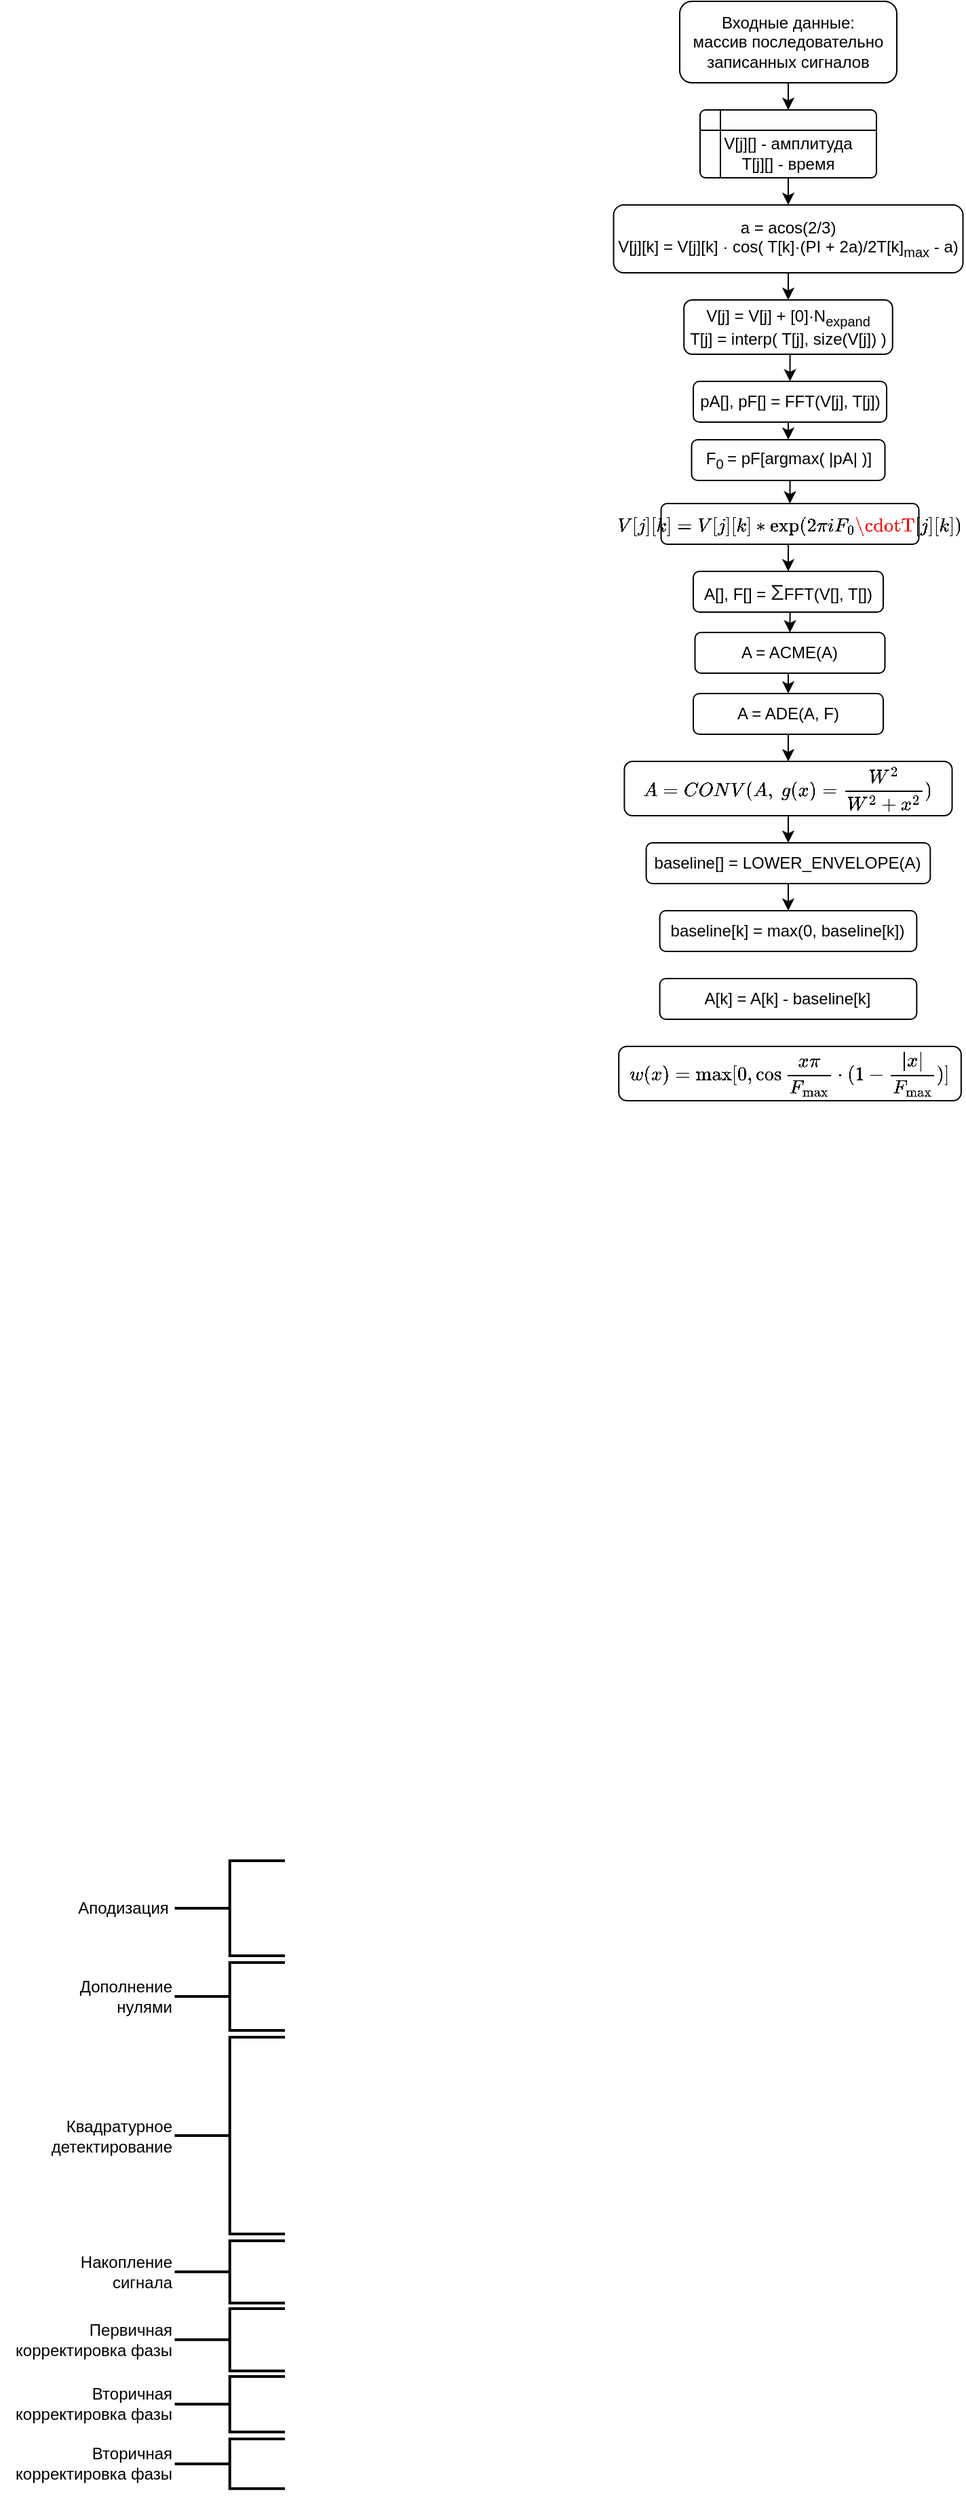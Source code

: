 <mxfile version="13.10.5" type="device"><diagram id="C5RBs43oDa-KdzZeNtuy" name="Page-1"><mxGraphModel dx="1218" dy="560" grid="1" gridSize="10" guides="1" tooltips="1" connect="1" arrows="1" fold="1" page="0" pageScale="1" pageWidth="827" pageHeight="1169" math="1" shadow="0"><root><mxCell id="WIyWlLk6GJQsqaUBKTNV-0"/><mxCell id="WIyWlLk6GJQsqaUBKTNV-1" parent="WIyWlLk6GJQsqaUBKTNV-0"/><mxCell id="m1tSVag4i7gCfTnC-sr6-1" value="" style="edgeStyle=orthogonalEdgeStyle;rounded=0;orthogonalLoop=1;jettySize=auto;html=1;" edge="1" parent="WIyWlLk6GJQsqaUBKTNV-1" source="WIyWlLk6GJQsqaUBKTNV-3" target="m1tSVag4i7gCfTnC-sr6-0"><mxGeometry relative="1" as="geometry"/></mxCell><mxCell id="WIyWlLk6GJQsqaUBKTNV-3" value="Входные данные:&lt;br&gt;массив последовательно записанных сигналов" style="rounded=1;whiteSpace=wrap;html=1;fontSize=12;glass=0;strokeWidth=1;shadow=0;" parent="WIyWlLk6GJQsqaUBKTNV-1" vertex="1"><mxGeometry x="150" y="40" width="160" height="60" as="geometry"/></mxCell><mxCell id="m1tSVag4i7gCfTnC-sr6-29" style="edgeStyle=orthogonalEdgeStyle;rounded=0;orthogonalLoop=1;jettySize=auto;html=1;exitX=0.5;exitY=1;exitDx=0;exitDy=0;" edge="1" parent="WIyWlLk6GJQsqaUBKTNV-1" source="m1tSVag4i7gCfTnC-sr6-0" target="m1tSVag4i7gCfTnC-sr6-5"><mxGeometry relative="1" as="geometry"/></mxCell><mxCell id="m1tSVag4i7gCfTnC-sr6-0" value="&lt;span style=&quot;font-weight: normal&quot;&gt;&lt;br&gt;V[j][] - амплитуда&lt;br&gt;T[j][] - время&lt;/span&gt;" style="shape=internalStorage;whiteSpace=wrap;html=1;dx=15;dy=15;rounded=1;arcSize=8;strokeWidth=1;verticalAlign=middle;fontStyle=1" vertex="1" parent="WIyWlLk6GJQsqaUBKTNV-1"><mxGeometry x="165" y="120" width="130" height="50" as="geometry"/></mxCell><mxCell id="m1tSVag4i7gCfTnC-sr6-33" style="edgeStyle=orthogonalEdgeStyle;rounded=0;orthogonalLoop=1;jettySize=auto;html=1;exitX=0.5;exitY=1;exitDx=0;exitDy=0;entryX=0.5;entryY=0;entryDx=0;entryDy=0;" edge="1" parent="WIyWlLk6GJQsqaUBKTNV-1" source="m1tSVag4i7gCfTnC-sr6-5" target="m1tSVag4i7gCfTnC-sr6-31"><mxGeometry relative="1" as="geometry"/></mxCell><mxCell id="m1tSVag4i7gCfTnC-sr6-5" value="a = acos(2/3)&lt;br&gt;V[j][k] = V[j][k] ·&amp;nbsp;cos( T[k]·(PI + 2a)/2T[k]&lt;sub&gt;max&lt;/sub&gt; - a)" style="rounded=1;whiteSpace=wrap;html=1;strokeWidth=1;align=center;" vertex="1" parent="WIyWlLk6GJQsqaUBKTNV-1"><mxGeometry x="101.26" y="190" width="257.5" height="50" as="geometry"/></mxCell><mxCell id="m1tSVag4i7gCfTnC-sr6-55" style="edgeStyle=orthogonalEdgeStyle;rounded=0;orthogonalLoop=1;jettySize=auto;html=1;exitX=0.5;exitY=1;exitDx=0;exitDy=0;entryX=0.5;entryY=0;entryDx=0;entryDy=0;" edge="1" parent="WIyWlLk6GJQsqaUBKTNV-1" source="m1tSVag4i7gCfTnC-sr6-8" target="m1tSVag4i7gCfTnC-sr6-23"><mxGeometry relative="1" as="geometry"/></mxCell><mxCell id="m1tSVag4i7gCfTnC-sr6-8" value="&lt;p style=&quot;margin: 0px ; font-stretch: normal ; line-height: normal ; font-family: &amp;#34;helvetica neue&amp;#34;&quot;&gt;&lt;font style=&quot;font-size: 12px&quot;&gt;$$V[j][k] = V[j][k] * \exp(2\pi i F_0\cdotT[j][k])$$&lt;/font&gt;&lt;/p&gt;" style="rounded=1;whiteSpace=wrap;html=1;strokeWidth=1;" vertex="1" parent="WIyWlLk6GJQsqaUBKTNV-1"><mxGeometry x="136.25" y="410" width="190" height="30" as="geometry"/></mxCell><mxCell id="m1tSVag4i7gCfTnC-sr6-13" style="edgeStyle=orthogonalEdgeStyle;rounded=0;orthogonalLoop=1;jettySize=auto;html=1;exitX=0.5;exitY=1;exitDx=0;exitDy=0;entryX=0.5;entryY=0;entryDx=0;entryDy=0;" edge="1" parent="WIyWlLk6GJQsqaUBKTNV-1" source="m1tSVag4i7gCfTnC-sr6-30" target="m1tSVag4i7gCfTnC-sr6-24"><mxGeometry relative="1" as="geometry"><mxPoint x="229.995" y="350" as="sourcePoint"/></mxGeometry></mxCell><mxCell id="m1tSVag4i7gCfTnC-sr6-16" value="" style="group" vertex="1" connectable="0" parent="WIyWlLk6GJQsqaUBKTNV-1"><mxGeometry x="-280" y="1410" width="139" height="70" as="geometry"/></mxCell><mxCell id="m1tSVag4i7gCfTnC-sr6-14" value="" style="strokeWidth=2;html=1;shape=mxgraph.flowchart.annotation_2;align=left;labelPosition=right;pointerEvents=1;" vertex="1" parent="m1tSVag4i7gCfTnC-sr6-16"><mxGeometry x="57.75" width="81.25" height="70" as="geometry"/></mxCell><mxCell id="m1tSVag4i7gCfTnC-sr6-15" value="Аподизация" style="text;html=1;strokeColor=none;fillColor=none;align=center;verticalAlign=middle;whiteSpace=wrap;rounded=0;" vertex="1" parent="m1tSVag4i7gCfTnC-sr6-16"><mxGeometry y="31.652" width="40" height="6.087" as="geometry"/></mxCell><mxCell id="m1tSVag4i7gCfTnC-sr6-17" value="" style="group;align=right;" vertex="1" connectable="0" parent="WIyWlLk6GJQsqaUBKTNV-1"><mxGeometry x="-280" y="1485" width="139" height="60" as="geometry"/></mxCell><mxCell id="m1tSVag4i7gCfTnC-sr6-18" value="" style="strokeWidth=2;html=1;shape=mxgraph.flowchart.annotation_2;align=left;labelPosition=right;pointerEvents=1;" vertex="1" parent="m1tSVag4i7gCfTnC-sr6-17"><mxGeometry x="57.75" width="81.25" height="50" as="geometry"/></mxCell><mxCell id="m1tSVag4i7gCfTnC-sr6-19" value="Дополнение нулями" style="text;html=1;strokeColor=none;fillColor=none;align=right;verticalAlign=middle;whiteSpace=wrap;rounded=0;" vertex="1" parent="m1tSVag4i7gCfTnC-sr6-17"><mxGeometry x="-22.25" y="6.31" width="80" height="37.39" as="geometry"/></mxCell><mxCell id="m1tSVag4i7gCfTnC-sr6-41" style="edgeStyle=orthogonalEdgeStyle;rounded=0;orthogonalLoop=1;jettySize=auto;html=1;exitX=0.5;exitY=1;exitDx=0;exitDy=0;entryX=0.5;entryY=0;entryDx=0;entryDy=0;" edge="1" parent="WIyWlLk6GJQsqaUBKTNV-1" source="m1tSVag4i7gCfTnC-sr6-23" target="m1tSVag4i7gCfTnC-sr6-39"><mxGeometry relative="1" as="geometry"/></mxCell><mxCell id="m1tSVag4i7gCfTnC-sr6-23" value="A[], F[] =&amp;nbsp;&lt;span style=&quot;font-size: 16px ; color: rgb(32 , 33 , 36) ; font-family: &amp;#34;arial&amp;#34; , sans-serif ; text-align: left&quot;&gt;Σ&lt;/span&gt;FFT(V[], T[])" style="rounded=1;whiteSpace=wrap;html=1;strokeWidth=1;" vertex="1" parent="WIyWlLk6GJQsqaUBKTNV-1"><mxGeometry x="159.99" y="460" width="140" height="30" as="geometry"/></mxCell><mxCell id="m1tSVag4i7gCfTnC-sr6-26" style="edgeStyle=orthogonalEdgeStyle;rounded=0;orthogonalLoop=1;jettySize=auto;html=1;exitX=0.5;exitY=1;exitDx=0;exitDy=0;entryX=0.5;entryY=0;entryDx=0;entryDy=0;" edge="1" parent="WIyWlLk6GJQsqaUBKTNV-1" source="m1tSVag4i7gCfTnC-sr6-24" target="m1tSVag4i7gCfTnC-sr6-8"><mxGeometry relative="1" as="geometry"/></mxCell><mxCell id="m1tSVag4i7gCfTnC-sr6-24" value="F&lt;sub&gt;0&amp;nbsp;&lt;/sub&gt;= pF[argmax( |pA| )]" style="rounded=1;whiteSpace=wrap;html=1;strokeWidth=1;" vertex="1" parent="WIyWlLk6GJQsqaUBKTNV-1"><mxGeometry x="158.75" y="363" width="142.5" height="30" as="geometry"/></mxCell><mxCell id="m1tSVag4i7gCfTnC-sr6-30" value="pA[], pF[] = FFT(V[j], T[j])" style="rounded=1;whiteSpace=wrap;html=1;strokeWidth=1;" vertex="1" parent="WIyWlLk6GJQsqaUBKTNV-1"><mxGeometry x="160.01" y="320" width="142.5" height="30" as="geometry"/></mxCell><mxCell id="m1tSVag4i7gCfTnC-sr6-34" style="edgeStyle=orthogonalEdgeStyle;rounded=0;orthogonalLoop=1;jettySize=auto;html=1;exitX=0.5;exitY=1;exitDx=0;exitDy=0;entryX=0.5;entryY=0;entryDx=0;entryDy=0;" edge="1" parent="WIyWlLk6GJQsqaUBKTNV-1" source="m1tSVag4i7gCfTnC-sr6-31" target="m1tSVag4i7gCfTnC-sr6-30"><mxGeometry relative="1" as="geometry"/></mxCell><mxCell id="m1tSVag4i7gCfTnC-sr6-31" value="V[j] = V[j] + [0]&lt;span style=&quot;color: rgba(0 , 0 , 0 , 0) ; font-family: monospace ; font-size: 0px&quot;&gt;%3CmxGraphModel%3E%3Croot%3E%3CmxCell%20id%3D%220%22%2F%3E%3CmxCell%20id%3D%221%22%20parent%3D%220%22%2F%3E%3CmxCell%20id%3D%222%22%20value%3D%22a%20%3D%20acos(2%2F3)%26lt%3Bbr%26gt%3BV%5Bk%5D%20%3D%20V%5Bk%5D%20*%20cos(%20t%26lt%3Bsub%26gt%3Bk%26lt%3B%2Fsub%26gt%3B%C2%B7(PI%20%2B%202a)%2F2t%26lt%3Bsub%26gt%3Bmax%26lt%3B%2Fsub%26gt%3B%20-%20a)%22%20style%3D%22rounded%3D1%3BwhiteSpace%3Dwrap%3Bhtml%3D1%3BstrokeWidth%3D1%3Balign%3Dcenter%3B%22%20vertex%3D%221%22%20parent%3D%221%22%3E%3CmxGeometry%20x%3D%22112.5%22%20y%3D%22290%22%20width%3D%22235%22%20height%3D%2240%22%20as%3D%22geometry%22%2F%3E%3C%2FmxCell%3E%3C%2Froot%3E%3C%2FmxGraphModel%3E&lt;/span&gt;·N&lt;sub&gt;expand&lt;/sub&gt;&lt;br&gt;T[j] = interp( T[j], size(V[j]) )" style="rounded=1;whiteSpace=wrap;html=1;strokeWidth=1;align=center;" vertex="1" parent="WIyWlLk6GJQsqaUBKTNV-1"><mxGeometry x="153.13" y="260" width="153.75" height="40" as="geometry"/></mxCell><mxCell id="m1tSVag4i7gCfTnC-sr6-35" value="" style="group;align=right;" vertex="1" connectable="0" parent="WIyWlLk6GJQsqaUBKTNV-1"><mxGeometry x="-280" y="1690" width="139" height="55" as="geometry"/></mxCell><mxCell id="m1tSVag4i7gCfTnC-sr6-36" value="" style="strokeWidth=2;html=1;shape=mxgraph.flowchart.annotation_2;align=left;labelPosition=right;pointerEvents=1;" vertex="1" parent="m1tSVag4i7gCfTnC-sr6-35"><mxGeometry x="57.75" width="81.25" height="45.833" as="geometry"/></mxCell><mxCell id="m1tSVag4i7gCfTnC-sr6-37" value="Накопление сигнала" style="text;html=1;strokeColor=none;fillColor=none;align=right;verticalAlign=middle;whiteSpace=wrap;rounded=0;" vertex="1" parent="m1tSVag4i7gCfTnC-sr6-35"><mxGeometry x="-22.25" y="5.784" width="80" height="34.274" as="geometry"/></mxCell><mxCell id="m1tSVag4i7gCfTnC-sr6-38" value="" style="group" vertex="1" connectable="0" parent="WIyWlLk6GJQsqaUBKTNV-1"><mxGeometry x="-330" y="1540" width="189" height="145" as="geometry"/></mxCell><mxCell id="m1tSVag4i7gCfTnC-sr6-22" value="Квадратурное&lt;br&gt;детектирование" style="text;html=1;strokeColor=none;fillColor=none;align=right;verticalAlign=middle;whiteSpace=wrap;rounded=0;" vertex="1" parent="m1tSVag4i7gCfTnC-sr6-38"><mxGeometry y="50.5" width="107.75" height="45" as="geometry"/></mxCell><mxCell id="m1tSVag4i7gCfTnC-sr6-21" value="" style="strokeWidth=2;html=1;shape=mxgraph.flowchart.annotation_2;align=left;labelPosition=right;pointerEvents=1;" vertex="1" parent="m1tSVag4i7gCfTnC-sr6-38"><mxGeometry x="107.75" width="81.25" height="145" as="geometry"/></mxCell><mxCell id="m1tSVag4i7gCfTnC-sr6-49" style="edgeStyle=orthogonalEdgeStyle;rounded=0;orthogonalLoop=1;jettySize=auto;html=1;exitX=0.5;exitY=1;exitDx=0;exitDy=0;entryX=0.5;entryY=0;entryDx=0;entryDy=0;" edge="1" parent="WIyWlLk6GJQsqaUBKTNV-1" source="m1tSVag4i7gCfTnC-sr6-39" target="m1tSVag4i7gCfTnC-sr6-45"><mxGeometry relative="1" as="geometry"/></mxCell><mxCell id="m1tSVag4i7gCfTnC-sr6-39" value="A = ACME(A)" style="rounded=1;whiteSpace=wrap;html=1;strokeWidth=1;" vertex="1" parent="WIyWlLk6GJQsqaUBKTNV-1"><mxGeometry x="161.25" y="505" width="140" height="30" as="geometry"/></mxCell><mxCell id="m1tSVag4i7gCfTnC-sr6-42" value="" style="group;align=right;" vertex="1" connectable="0" parent="WIyWlLk6GJQsqaUBKTNV-1"><mxGeometry x="-280" y="1740" width="139" height="55" as="geometry"/></mxCell><mxCell id="m1tSVag4i7gCfTnC-sr6-43" value="" style="strokeWidth=2;html=1;shape=mxgraph.flowchart.annotation_2;align=left;labelPosition=right;pointerEvents=1;" vertex="1" parent="m1tSVag4i7gCfTnC-sr6-42"><mxGeometry x="57.75" width="81.25" height="45.833" as="geometry"/></mxCell><mxCell id="m1tSVag4i7gCfTnC-sr6-44" value="Первичная корректировка фазы" style="text;html=1;strokeColor=none;fillColor=none;align=right;verticalAlign=middle;whiteSpace=wrap;rounded=0;" vertex="1" parent="m1tSVag4i7gCfTnC-sr6-42"><mxGeometry x="-70" y="5.78" width="127.75" height="34.27" as="geometry"/></mxCell><mxCell id="m1tSVag4i7gCfTnC-sr6-51" style="edgeStyle=orthogonalEdgeStyle;rounded=0;orthogonalLoop=1;jettySize=auto;html=1;exitX=0.5;exitY=1;exitDx=0;exitDy=0;entryX=0.5;entryY=0;entryDx=0;entryDy=0;" edge="1" parent="WIyWlLk6GJQsqaUBKTNV-1" source="m1tSVag4i7gCfTnC-sr6-45" target="m1tSVag4i7gCfTnC-sr6-50"><mxGeometry relative="1" as="geometry"/></mxCell><mxCell id="m1tSVag4i7gCfTnC-sr6-45" value="A = ADE(A, F)" style="rounded=1;whiteSpace=wrap;html=1;strokeWidth=1;" vertex="1" parent="WIyWlLk6GJQsqaUBKTNV-1"><mxGeometry x="160" y="550" width="140" height="30" as="geometry"/></mxCell><mxCell id="m1tSVag4i7gCfTnC-sr6-46" value="" style="group;align=right;" vertex="1" connectable="0" parent="WIyWlLk6GJQsqaUBKTNV-1"><mxGeometry x="-280" y="1790" width="139" height="49" as="geometry"/></mxCell><mxCell id="m1tSVag4i7gCfTnC-sr6-47" value="" style="strokeWidth=2;html=1;shape=mxgraph.flowchart.annotation_2;align=left;labelPosition=right;pointerEvents=1;" vertex="1" parent="m1tSVag4i7gCfTnC-sr6-46"><mxGeometry x="57.75" width="81.25" height="40.833" as="geometry"/></mxCell><mxCell id="m1tSVag4i7gCfTnC-sr6-48" value="Вторичная корректировка фазы" style="text;html=1;strokeColor=none;fillColor=none;align=right;verticalAlign=middle;whiteSpace=wrap;rounded=0;" vertex="1" parent="m1tSVag4i7gCfTnC-sr6-46"><mxGeometry x="-70" y="5.149" width="127.75" height="30.531" as="geometry"/></mxCell><mxCell id="m1tSVag4i7gCfTnC-sr6-58" style="edgeStyle=orthogonalEdgeStyle;rounded=0;orthogonalLoop=1;jettySize=auto;html=1;exitX=0.5;exitY=1;exitDx=0;exitDy=0;entryX=0.5;entryY=0;entryDx=0;entryDy=0;" edge="1" parent="WIyWlLk6GJQsqaUBKTNV-1" source="m1tSVag4i7gCfTnC-sr6-50" target="m1tSVag4i7gCfTnC-sr6-56"><mxGeometry relative="1" as="geometry"/></mxCell><mxCell id="m1tSVag4i7gCfTnC-sr6-50" value="$$A = {CONV}(A,\ g(x)=\frac{W^2}{W^2+x^2})$$" style="rounded=1;whiteSpace=wrap;html=1;strokeWidth=1;fontStyle=1" vertex="1" parent="WIyWlLk6GJQsqaUBKTNV-1"><mxGeometry x="109.2" y="600" width="241.57" height="40" as="geometry"/></mxCell><mxCell id="m1tSVag4i7gCfTnC-sr6-52" value="" style="group;align=right;" vertex="1" connectable="0" parent="WIyWlLk6GJQsqaUBKTNV-1"><mxGeometry x="-280" y="1836" width="139" height="44" as="geometry"/></mxCell><mxCell id="m1tSVag4i7gCfTnC-sr6-53" value="" style="strokeWidth=2;html=1;shape=mxgraph.flowchart.annotation_2;align=left;labelPosition=right;pointerEvents=1;" vertex="1" parent="m1tSVag4i7gCfTnC-sr6-52"><mxGeometry x="57.75" width="81.25" height="36.667" as="geometry"/></mxCell><mxCell id="m1tSVag4i7gCfTnC-sr6-54" value="Вторичная корректировка фазы" style="text;html=1;strokeColor=none;fillColor=none;align=right;verticalAlign=middle;whiteSpace=wrap;rounded=0;" vertex="1" parent="m1tSVag4i7gCfTnC-sr6-52"><mxGeometry x="-70" y="4.624" width="127.75" height="27.416" as="geometry"/></mxCell><mxCell id="m1tSVag4i7gCfTnC-sr6-59" style="edgeStyle=orthogonalEdgeStyle;rounded=0;orthogonalLoop=1;jettySize=auto;html=1;exitX=0.5;exitY=1;exitDx=0;exitDy=0;entryX=0.5;entryY=0;entryDx=0;entryDy=0;" edge="1" parent="WIyWlLk6GJQsqaUBKTNV-1" source="m1tSVag4i7gCfTnC-sr6-56" target="m1tSVag4i7gCfTnC-sr6-57"><mxGeometry relative="1" as="geometry"/></mxCell><mxCell id="m1tSVag4i7gCfTnC-sr6-56" value="baseline[] = LOWER_ENVELOPE(A)" style="rounded=1;whiteSpace=wrap;html=1;strokeWidth=1;" vertex="1" parent="WIyWlLk6GJQsqaUBKTNV-1"><mxGeometry x="125.3" y="660" width="209.37" height="30" as="geometry"/></mxCell><mxCell id="m1tSVag4i7gCfTnC-sr6-57" value="baseline[k] = max(0,&amp;nbsp;baseline[k])" style="rounded=1;whiteSpace=wrap;html=1;strokeWidth=1;" vertex="1" parent="WIyWlLk6GJQsqaUBKTNV-1"><mxGeometry x="135.3" y="710" width="189.38" height="30" as="geometry"/></mxCell><mxCell id="m1tSVag4i7gCfTnC-sr6-60" value="A[k] = A[k] - baseline[k]" style="rounded=1;whiteSpace=wrap;html=1;strokeWidth=1;" vertex="1" parent="WIyWlLk6GJQsqaUBKTNV-1"><mxGeometry x="135.3" y="760" width="189.38" height="30" as="geometry"/></mxCell><mxCell id="m1tSVag4i7gCfTnC-sr6-61" value="$$w(x) = \max[0, \cos{\frac{x\pi}{F_{\max}}} \cdot (1-\frac{|x|}{F_{\max}})]$$" style="rounded=1;whiteSpace=wrap;html=1;strokeWidth=1;fontStyle=1" vertex="1" parent="WIyWlLk6GJQsqaUBKTNV-1"><mxGeometry x="105.09" y="810" width="252.34" height="40" as="geometry"/></mxCell></root></mxGraphModel></diagram></mxfile>